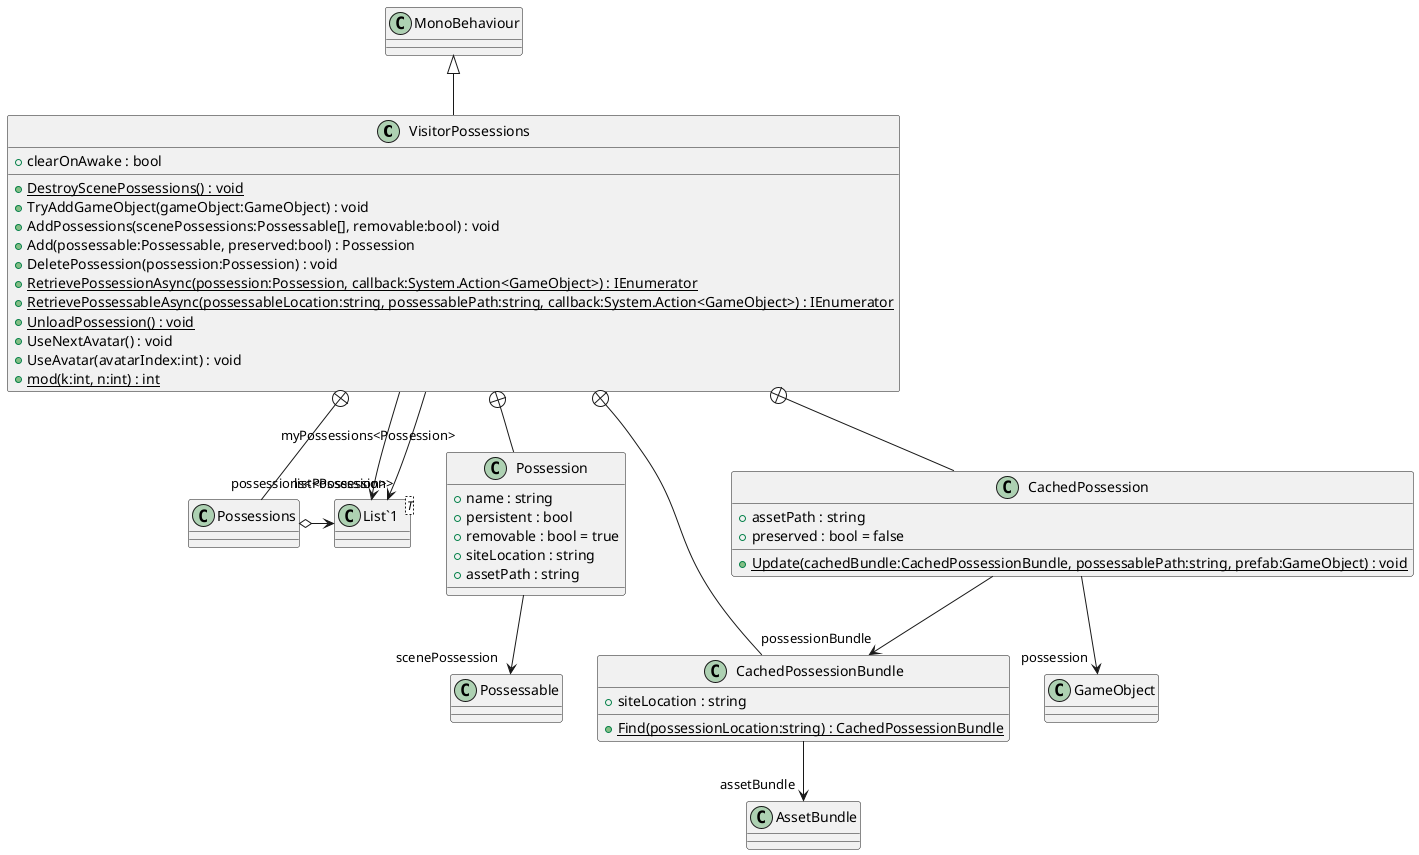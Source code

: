 @startuml
class VisitorPossessions {
    + clearOnAwake : bool
    + {static} DestroyScenePossessions() : void
    + TryAddGameObject(gameObject:GameObject) : void
    + AddPossessions(scenePossessions:Possessable[], removable:bool) : void
    + Add(possessable:Possessable, preserved:bool) : Possession
    + DeletePossession(possession:Possession) : void
    + {static} RetrievePossessionAsync(possession:Possession, callback:System.Action<GameObject>) : IEnumerator
    + {static} RetrievePossessableAsync(possessableLocation:string, possessablePath:string, callback:System.Action<GameObject>) : IEnumerator
    + {static} UnloadPossession() : void
    + UseNextAvatar() : void
    + UseAvatar(avatarIndex:int) : void
    + {static} mod(k:int, n:int) : int
}
class Possession {
    + name : string
    + persistent : bool
    + removable : bool = true
    + siteLocation : string
    + assetPath : string
}
class CachedPossessionBundle {
    + siteLocation : string
    + {static} Find(possessionLocation:string) : CachedPossessionBundle
}
class CachedPossession {
    + assetPath : string
    + preserved : bool = false
    + {static} Update(cachedBundle:CachedPossessionBundle, possessablePath:string, prefab:GameObject) : void
}
class Possessions {
}
class "List`1"<T> {
}
MonoBehaviour <|-- VisitorPossessions
VisitorPossessions --> "possessions<Possession>" "List`1"
VisitorPossessions --> "myPossessions<Possession>" "List`1"
VisitorPossessions +-- Possession
Possession --> "scenePossession" Possessable
VisitorPossessions +-- CachedPossessionBundle
CachedPossessionBundle --> "assetBundle" AssetBundle
VisitorPossessions +-- CachedPossession
CachedPossession --> "possessionBundle" CachedPossessionBundle
CachedPossession --> "possession" GameObject
VisitorPossessions +-- Possessions
Possessions o-> "list<Possession>" "List`1"
@enduml
